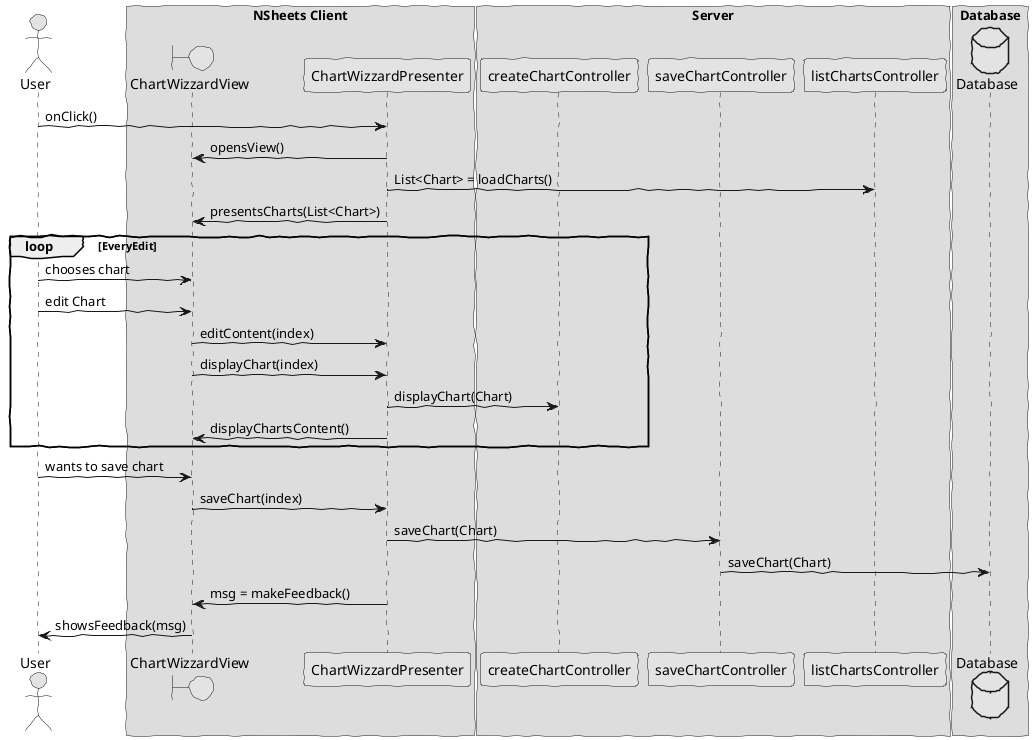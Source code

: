 @startuml  design2.png
skinparam handwritten true
skinparam monochrome true
skinparam packageStyle rect
skinparam defaultFontName FG Virgil
skinparam shadowing false

actor User
boundary ChartWizzardView

database Database

box "NSheets Client"
participant ChartWizzardView
participant ChartWizzardPresenter 

end box

box "Server"

participant createChartController
participant saveChartController
participant listChartsController

end box

box "Database"

participant Database

end box


User -> ChartWizzardPresenter : onClick()

ChartWizzardPresenter -> ChartWizzardView : opensView()

ChartWizzardPresenter -> listChartsController : List<Chart> = loadCharts()

ChartWizzardPresenter -> ChartWizzardView : presentsCharts(List<Chart>)

loop EveryEdit 

User -> ChartWizzardView : chooses chart

User -> ChartWizzardView : edit Chart

ChartWizzardView -> ChartWizzardPresenter : editContent(index)

ChartWizzardView -> ChartWizzardPresenter : displayChart(index)

ChartWizzardPresenter -> createChartController : displayChart(Chart)

ChartWizzardPresenter -> ChartWizzardView : displayChartsContent()

end

User -> ChartWizzardView : wants to save chart

ChartWizzardView -> ChartWizzardPresenter : saveChart(index)

ChartWizzardPresenter -> saveChartController : saveChart(Chart)

saveChartController -> Database : saveChart(Chart)

ChartWizzardPresenter -> ChartWizzardView : msg = makeFeedback()

ChartWizzardView -> User : showsFeedback(msg)

@enduml